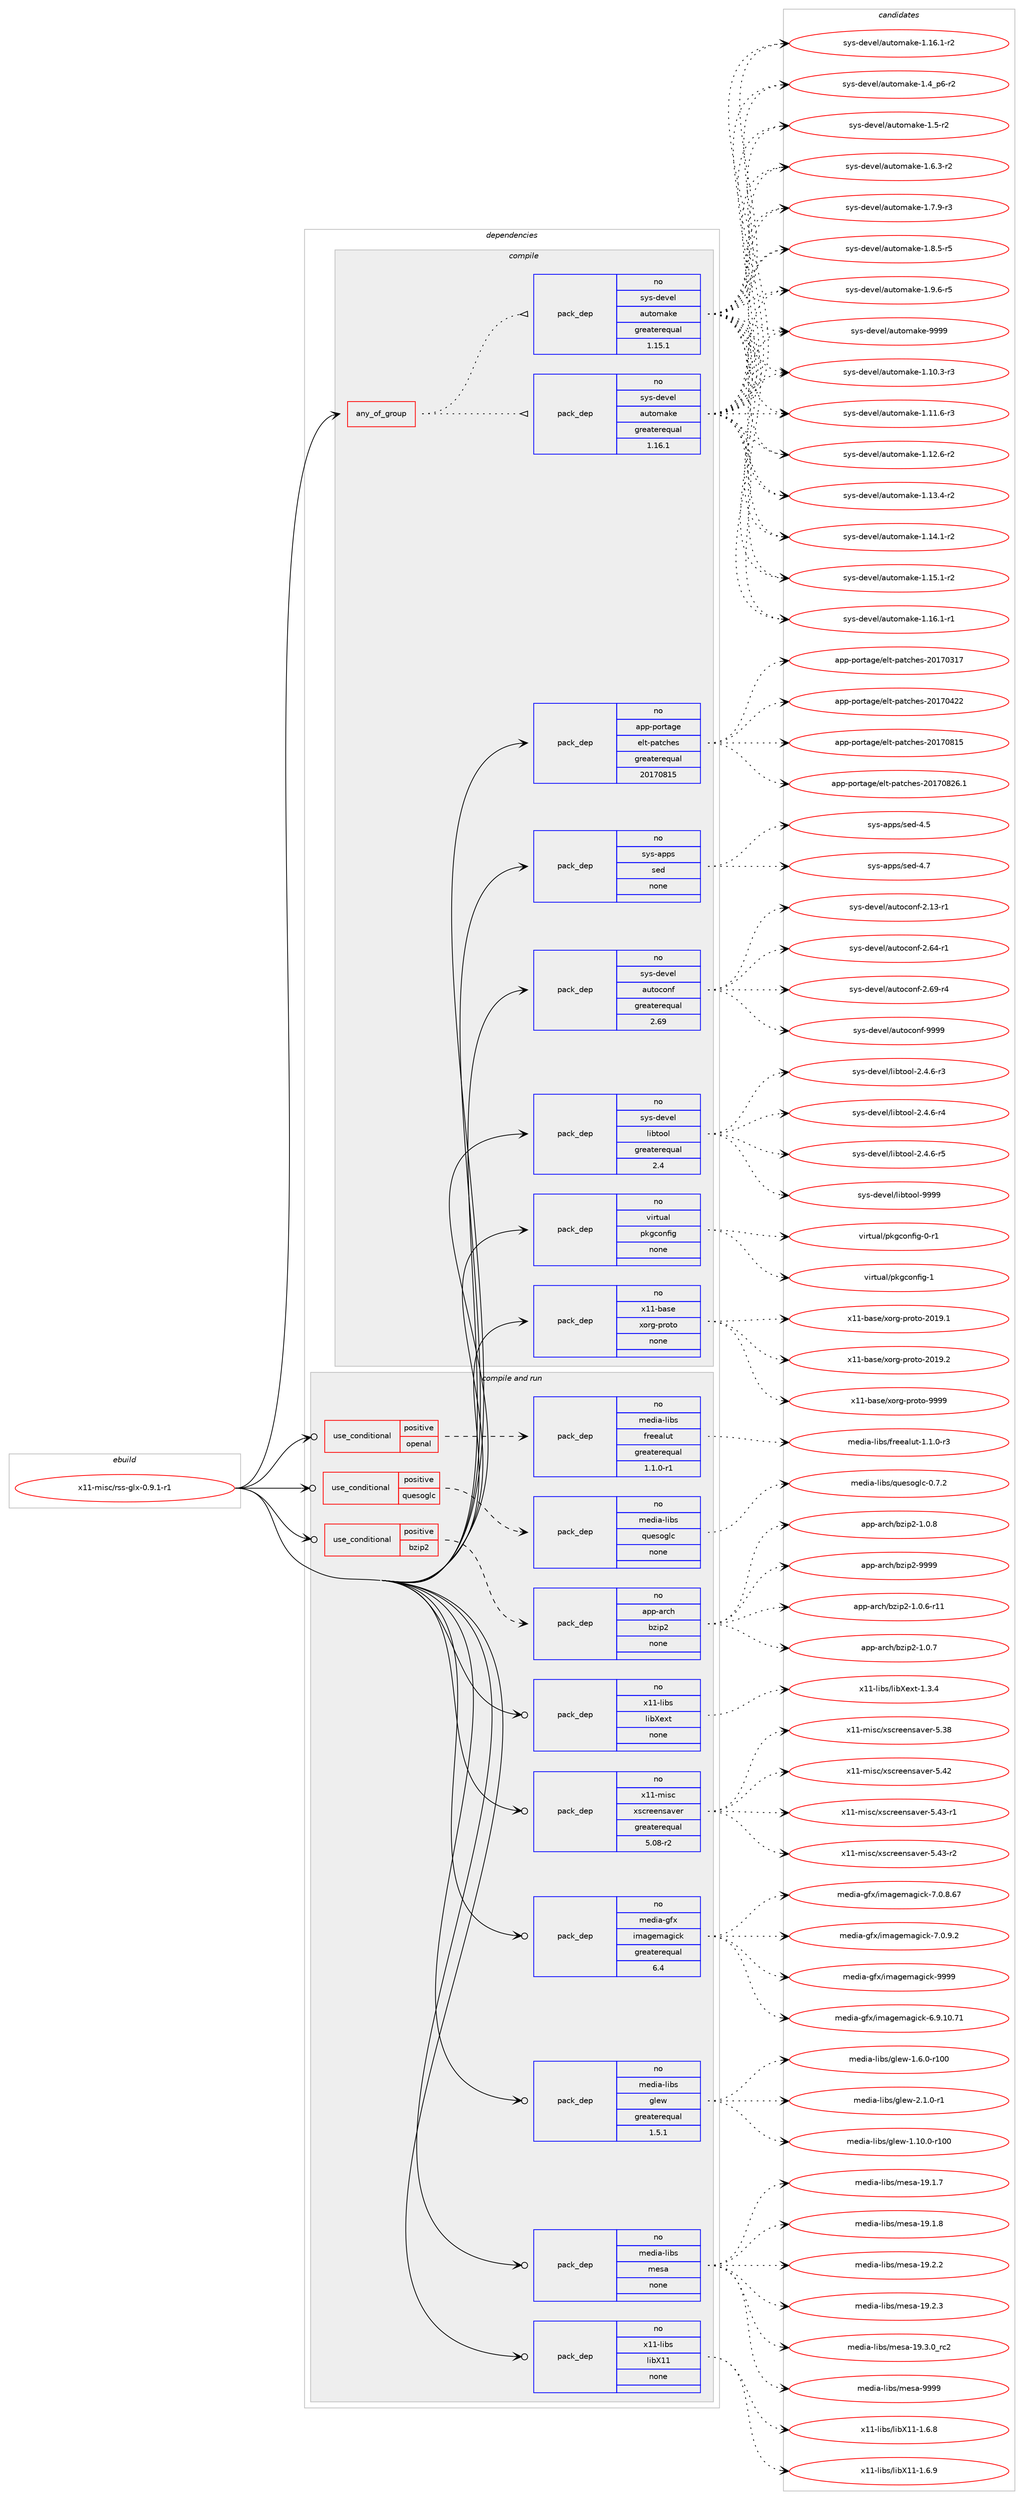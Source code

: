 digraph prolog {

# *************
# Graph options
# *************

newrank=true;
concentrate=true;
compound=true;
graph [rankdir=LR,fontname=Helvetica,fontsize=10,ranksep=1.5];#, ranksep=2.5, nodesep=0.2];
edge  [arrowhead=vee];
node  [fontname=Helvetica,fontsize=10];

# **********
# The ebuild
# **********

subgraph cluster_leftcol {
color=gray;
rank=same;
label=<<i>ebuild</i>>;
id [label="x11-misc/rss-glx-0.9.1-r1", color=red, width=4, href="../x11-misc/rss-glx-0.9.1-r1.svg"];
}

# ****************
# The dependencies
# ****************

subgraph cluster_midcol {
color=gray;
label=<<i>dependencies</i>>;
subgraph cluster_compile {
fillcolor="#eeeeee";
style=filled;
label=<<i>compile</i>>;
subgraph any16103 {
dependency920446 [label=<<TABLE BORDER="0" CELLBORDER="1" CELLSPACING="0" CELLPADDING="4"><TR><TD CELLPADDING="10">any_of_group</TD></TR></TABLE>>, shape=none, color=red];subgraph pack683823 {
dependency920447 [label=<<TABLE BORDER="0" CELLBORDER="1" CELLSPACING="0" CELLPADDING="4" WIDTH="220"><TR><TD ROWSPAN="6" CELLPADDING="30">pack_dep</TD></TR><TR><TD WIDTH="110">no</TD></TR><TR><TD>sys-devel</TD></TR><TR><TD>automake</TD></TR><TR><TD>greaterequal</TD></TR><TR><TD>1.16.1</TD></TR></TABLE>>, shape=none, color=blue];
}
dependency920446:e -> dependency920447:w [weight=20,style="dotted",arrowhead="oinv"];
subgraph pack683824 {
dependency920448 [label=<<TABLE BORDER="0" CELLBORDER="1" CELLSPACING="0" CELLPADDING="4" WIDTH="220"><TR><TD ROWSPAN="6" CELLPADDING="30">pack_dep</TD></TR><TR><TD WIDTH="110">no</TD></TR><TR><TD>sys-devel</TD></TR><TR><TD>automake</TD></TR><TR><TD>greaterequal</TD></TR><TR><TD>1.15.1</TD></TR></TABLE>>, shape=none, color=blue];
}
dependency920446:e -> dependency920448:w [weight=20,style="dotted",arrowhead="oinv"];
}
id:e -> dependency920446:w [weight=20,style="solid",arrowhead="vee"];
subgraph pack683825 {
dependency920449 [label=<<TABLE BORDER="0" CELLBORDER="1" CELLSPACING="0" CELLPADDING="4" WIDTH="220"><TR><TD ROWSPAN="6" CELLPADDING="30">pack_dep</TD></TR><TR><TD WIDTH="110">no</TD></TR><TR><TD>app-portage</TD></TR><TR><TD>elt-patches</TD></TR><TR><TD>greaterequal</TD></TR><TR><TD>20170815</TD></TR></TABLE>>, shape=none, color=blue];
}
id:e -> dependency920449:w [weight=20,style="solid",arrowhead="vee"];
subgraph pack683826 {
dependency920450 [label=<<TABLE BORDER="0" CELLBORDER="1" CELLSPACING="0" CELLPADDING="4" WIDTH="220"><TR><TD ROWSPAN="6" CELLPADDING="30">pack_dep</TD></TR><TR><TD WIDTH="110">no</TD></TR><TR><TD>sys-apps</TD></TR><TR><TD>sed</TD></TR><TR><TD>none</TD></TR><TR><TD></TD></TR></TABLE>>, shape=none, color=blue];
}
id:e -> dependency920450:w [weight=20,style="solid",arrowhead="vee"];
subgraph pack683827 {
dependency920451 [label=<<TABLE BORDER="0" CELLBORDER="1" CELLSPACING="0" CELLPADDING="4" WIDTH="220"><TR><TD ROWSPAN="6" CELLPADDING="30">pack_dep</TD></TR><TR><TD WIDTH="110">no</TD></TR><TR><TD>sys-devel</TD></TR><TR><TD>autoconf</TD></TR><TR><TD>greaterequal</TD></TR><TR><TD>2.69</TD></TR></TABLE>>, shape=none, color=blue];
}
id:e -> dependency920451:w [weight=20,style="solid",arrowhead="vee"];
subgraph pack683828 {
dependency920452 [label=<<TABLE BORDER="0" CELLBORDER="1" CELLSPACING="0" CELLPADDING="4" WIDTH="220"><TR><TD ROWSPAN="6" CELLPADDING="30">pack_dep</TD></TR><TR><TD WIDTH="110">no</TD></TR><TR><TD>sys-devel</TD></TR><TR><TD>libtool</TD></TR><TR><TD>greaterequal</TD></TR><TR><TD>2.4</TD></TR></TABLE>>, shape=none, color=blue];
}
id:e -> dependency920452:w [weight=20,style="solid",arrowhead="vee"];
subgraph pack683829 {
dependency920453 [label=<<TABLE BORDER="0" CELLBORDER="1" CELLSPACING="0" CELLPADDING="4" WIDTH="220"><TR><TD ROWSPAN="6" CELLPADDING="30">pack_dep</TD></TR><TR><TD WIDTH="110">no</TD></TR><TR><TD>virtual</TD></TR><TR><TD>pkgconfig</TD></TR><TR><TD>none</TD></TR><TR><TD></TD></TR></TABLE>>, shape=none, color=blue];
}
id:e -> dependency920453:w [weight=20,style="solid",arrowhead="vee"];
subgraph pack683830 {
dependency920454 [label=<<TABLE BORDER="0" CELLBORDER="1" CELLSPACING="0" CELLPADDING="4" WIDTH="220"><TR><TD ROWSPAN="6" CELLPADDING="30">pack_dep</TD></TR><TR><TD WIDTH="110">no</TD></TR><TR><TD>x11-base</TD></TR><TR><TD>xorg-proto</TD></TR><TR><TD>none</TD></TR><TR><TD></TD></TR></TABLE>>, shape=none, color=blue];
}
id:e -> dependency920454:w [weight=20,style="solid",arrowhead="vee"];
}
subgraph cluster_compileandrun {
fillcolor="#eeeeee";
style=filled;
label=<<i>compile and run</i>>;
subgraph cond219929 {
dependency920455 [label=<<TABLE BORDER="0" CELLBORDER="1" CELLSPACING="0" CELLPADDING="4"><TR><TD ROWSPAN="3" CELLPADDING="10">use_conditional</TD></TR><TR><TD>positive</TD></TR><TR><TD>bzip2</TD></TR></TABLE>>, shape=none, color=red];
subgraph pack683831 {
dependency920456 [label=<<TABLE BORDER="0" CELLBORDER="1" CELLSPACING="0" CELLPADDING="4" WIDTH="220"><TR><TD ROWSPAN="6" CELLPADDING="30">pack_dep</TD></TR><TR><TD WIDTH="110">no</TD></TR><TR><TD>app-arch</TD></TR><TR><TD>bzip2</TD></TR><TR><TD>none</TD></TR><TR><TD></TD></TR></TABLE>>, shape=none, color=blue];
}
dependency920455:e -> dependency920456:w [weight=20,style="dashed",arrowhead="vee"];
}
id:e -> dependency920455:w [weight=20,style="solid",arrowhead="odotvee"];
subgraph cond219930 {
dependency920457 [label=<<TABLE BORDER="0" CELLBORDER="1" CELLSPACING="0" CELLPADDING="4"><TR><TD ROWSPAN="3" CELLPADDING="10">use_conditional</TD></TR><TR><TD>positive</TD></TR><TR><TD>openal</TD></TR></TABLE>>, shape=none, color=red];
subgraph pack683832 {
dependency920458 [label=<<TABLE BORDER="0" CELLBORDER="1" CELLSPACING="0" CELLPADDING="4" WIDTH="220"><TR><TD ROWSPAN="6" CELLPADDING="30">pack_dep</TD></TR><TR><TD WIDTH="110">no</TD></TR><TR><TD>media-libs</TD></TR><TR><TD>freealut</TD></TR><TR><TD>greaterequal</TD></TR><TR><TD>1.1.0-r1</TD></TR></TABLE>>, shape=none, color=blue];
}
dependency920457:e -> dependency920458:w [weight=20,style="dashed",arrowhead="vee"];
}
id:e -> dependency920457:w [weight=20,style="solid",arrowhead="odotvee"];
subgraph cond219931 {
dependency920459 [label=<<TABLE BORDER="0" CELLBORDER="1" CELLSPACING="0" CELLPADDING="4"><TR><TD ROWSPAN="3" CELLPADDING="10">use_conditional</TD></TR><TR><TD>positive</TD></TR><TR><TD>quesoglc</TD></TR></TABLE>>, shape=none, color=red];
subgraph pack683833 {
dependency920460 [label=<<TABLE BORDER="0" CELLBORDER="1" CELLSPACING="0" CELLPADDING="4" WIDTH="220"><TR><TD ROWSPAN="6" CELLPADDING="30">pack_dep</TD></TR><TR><TD WIDTH="110">no</TD></TR><TR><TD>media-libs</TD></TR><TR><TD>quesoglc</TD></TR><TR><TD>none</TD></TR><TR><TD></TD></TR></TABLE>>, shape=none, color=blue];
}
dependency920459:e -> dependency920460:w [weight=20,style="dashed",arrowhead="vee"];
}
id:e -> dependency920459:w [weight=20,style="solid",arrowhead="odotvee"];
subgraph pack683834 {
dependency920461 [label=<<TABLE BORDER="0" CELLBORDER="1" CELLSPACING="0" CELLPADDING="4" WIDTH="220"><TR><TD ROWSPAN="6" CELLPADDING="30">pack_dep</TD></TR><TR><TD WIDTH="110">no</TD></TR><TR><TD>media-gfx</TD></TR><TR><TD>imagemagick</TD></TR><TR><TD>greaterequal</TD></TR><TR><TD>6.4</TD></TR></TABLE>>, shape=none, color=blue];
}
id:e -> dependency920461:w [weight=20,style="solid",arrowhead="odotvee"];
subgraph pack683835 {
dependency920462 [label=<<TABLE BORDER="0" CELLBORDER="1" CELLSPACING="0" CELLPADDING="4" WIDTH="220"><TR><TD ROWSPAN="6" CELLPADDING="30">pack_dep</TD></TR><TR><TD WIDTH="110">no</TD></TR><TR><TD>media-libs</TD></TR><TR><TD>glew</TD></TR><TR><TD>greaterequal</TD></TR><TR><TD>1.5.1</TD></TR></TABLE>>, shape=none, color=blue];
}
id:e -> dependency920462:w [weight=20,style="solid",arrowhead="odotvee"];
subgraph pack683836 {
dependency920463 [label=<<TABLE BORDER="0" CELLBORDER="1" CELLSPACING="0" CELLPADDING="4" WIDTH="220"><TR><TD ROWSPAN="6" CELLPADDING="30">pack_dep</TD></TR><TR><TD WIDTH="110">no</TD></TR><TR><TD>media-libs</TD></TR><TR><TD>mesa</TD></TR><TR><TD>none</TD></TR><TR><TD></TD></TR></TABLE>>, shape=none, color=blue];
}
id:e -> dependency920463:w [weight=20,style="solid",arrowhead="odotvee"];
subgraph pack683837 {
dependency920464 [label=<<TABLE BORDER="0" CELLBORDER="1" CELLSPACING="0" CELLPADDING="4" WIDTH="220"><TR><TD ROWSPAN="6" CELLPADDING="30">pack_dep</TD></TR><TR><TD WIDTH="110">no</TD></TR><TR><TD>x11-libs</TD></TR><TR><TD>libX11</TD></TR><TR><TD>none</TD></TR><TR><TD></TD></TR></TABLE>>, shape=none, color=blue];
}
id:e -> dependency920464:w [weight=20,style="solid",arrowhead="odotvee"];
subgraph pack683838 {
dependency920465 [label=<<TABLE BORDER="0" CELLBORDER="1" CELLSPACING="0" CELLPADDING="4" WIDTH="220"><TR><TD ROWSPAN="6" CELLPADDING="30">pack_dep</TD></TR><TR><TD WIDTH="110">no</TD></TR><TR><TD>x11-libs</TD></TR><TR><TD>libXext</TD></TR><TR><TD>none</TD></TR><TR><TD></TD></TR></TABLE>>, shape=none, color=blue];
}
id:e -> dependency920465:w [weight=20,style="solid",arrowhead="odotvee"];
subgraph pack683839 {
dependency920466 [label=<<TABLE BORDER="0" CELLBORDER="1" CELLSPACING="0" CELLPADDING="4" WIDTH="220"><TR><TD ROWSPAN="6" CELLPADDING="30">pack_dep</TD></TR><TR><TD WIDTH="110">no</TD></TR><TR><TD>x11-misc</TD></TR><TR><TD>xscreensaver</TD></TR><TR><TD>greaterequal</TD></TR><TR><TD>5.08-r2</TD></TR></TABLE>>, shape=none, color=blue];
}
id:e -> dependency920466:w [weight=20,style="solid",arrowhead="odotvee"];
}
subgraph cluster_run {
fillcolor="#eeeeee";
style=filled;
label=<<i>run</i>>;
}
}

# **************
# The candidates
# **************

subgraph cluster_choices {
rank=same;
color=gray;
label=<<i>candidates</i>>;

subgraph choice683823 {
color=black;
nodesep=1;
choice11512111545100101118101108479711711611110997107101454946494846514511451 [label="sys-devel/automake-1.10.3-r3", color=red, width=4,href="../sys-devel/automake-1.10.3-r3.svg"];
choice11512111545100101118101108479711711611110997107101454946494946544511451 [label="sys-devel/automake-1.11.6-r3", color=red, width=4,href="../sys-devel/automake-1.11.6-r3.svg"];
choice11512111545100101118101108479711711611110997107101454946495046544511450 [label="sys-devel/automake-1.12.6-r2", color=red, width=4,href="../sys-devel/automake-1.12.6-r2.svg"];
choice11512111545100101118101108479711711611110997107101454946495146524511450 [label="sys-devel/automake-1.13.4-r2", color=red, width=4,href="../sys-devel/automake-1.13.4-r2.svg"];
choice11512111545100101118101108479711711611110997107101454946495246494511450 [label="sys-devel/automake-1.14.1-r2", color=red, width=4,href="../sys-devel/automake-1.14.1-r2.svg"];
choice11512111545100101118101108479711711611110997107101454946495346494511450 [label="sys-devel/automake-1.15.1-r2", color=red, width=4,href="../sys-devel/automake-1.15.1-r2.svg"];
choice11512111545100101118101108479711711611110997107101454946495446494511449 [label="sys-devel/automake-1.16.1-r1", color=red, width=4,href="../sys-devel/automake-1.16.1-r1.svg"];
choice11512111545100101118101108479711711611110997107101454946495446494511450 [label="sys-devel/automake-1.16.1-r2", color=red, width=4,href="../sys-devel/automake-1.16.1-r2.svg"];
choice115121115451001011181011084797117116111109971071014549465295112544511450 [label="sys-devel/automake-1.4_p6-r2", color=red, width=4,href="../sys-devel/automake-1.4_p6-r2.svg"];
choice11512111545100101118101108479711711611110997107101454946534511450 [label="sys-devel/automake-1.5-r2", color=red, width=4,href="../sys-devel/automake-1.5-r2.svg"];
choice115121115451001011181011084797117116111109971071014549465446514511450 [label="sys-devel/automake-1.6.3-r2", color=red, width=4,href="../sys-devel/automake-1.6.3-r2.svg"];
choice115121115451001011181011084797117116111109971071014549465546574511451 [label="sys-devel/automake-1.7.9-r3", color=red, width=4,href="../sys-devel/automake-1.7.9-r3.svg"];
choice115121115451001011181011084797117116111109971071014549465646534511453 [label="sys-devel/automake-1.8.5-r5", color=red, width=4,href="../sys-devel/automake-1.8.5-r5.svg"];
choice115121115451001011181011084797117116111109971071014549465746544511453 [label="sys-devel/automake-1.9.6-r5", color=red, width=4,href="../sys-devel/automake-1.9.6-r5.svg"];
choice115121115451001011181011084797117116111109971071014557575757 [label="sys-devel/automake-9999", color=red, width=4,href="../sys-devel/automake-9999.svg"];
dependency920447:e -> choice11512111545100101118101108479711711611110997107101454946494846514511451:w [style=dotted,weight="100"];
dependency920447:e -> choice11512111545100101118101108479711711611110997107101454946494946544511451:w [style=dotted,weight="100"];
dependency920447:e -> choice11512111545100101118101108479711711611110997107101454946495046544511450:w [style=dotted,weight="100"];
dependency920447:e -> choice11512111545100101118101108479711711611110997107101454946495146524511450:w [style=dotted,weight="100"];
dependency920447:e -> choice11512111545100101118101108479711711611110997107101454946495246494511450:w [style=dotted,weight="100"];
dependency920447:e -> choice11512111545100101118101108479711711611110997107101454946495346494511450:w [style=dotted,weight="100"];
dependency920447:e -> choice11512111545100101118101108479711711611110997107101454946495446494511449:w [style=dotted,weight="100"];
dependency920447:e -> choice11512111545100101118101108479711711611110997107101454946495446494511450:w [style=dotted,weight="100"];
dependency920447:e -> choice115121115451001011181011084797117116111109971071014549465295112544511450:w [style=dotted,weight="100"];
dependency920447:e -> choice11512111545100101118101108479711711611110997107101454946534511450:w [style=dotted,weight="100"];
dependency920447:e -> choice115121115451001011181011084797117116111109971071014549465446514511450:w [style=dotted,weight="100"];
dependency920447:e -> choice115121115451001011181011084797117116111109971071014549465546574511451:w [style=dotted,weight="100"];
dependency920447:e -> choice115121115451001011181011084797117116111109971071014549465646534511453:w [style=dotted,weight="100"];
dependency920447:e -> choice115121115451001011181011084797117116111109971071014549465746544511453:w [style=dotted,weight="100"];
dependency920447:e -> choice115121115451001011181011084797117116111109971071014557575757:w [style=dotted,weight="100"];
}
subgraph choice683824 {
color=black;
nodesep=1;
choice11512111545100101118101108479711711611110997107101454946494846514511451 [label="sys-devel/automake-1.10.3-r3", color=red, width=4,href="../sys-devel/automake-1.10.3-r3.svg"];
choice11512111545100101118101108479711711611110997107101454946494946544511451 [label="sys-devel/automake-1.11.6-r3", color=red, width=4,href="../sys-devel/automake-1.11.6-r3.svg"];
choice11512111545100101118101108479711711611110997107101454946495046544511450 [label="sys-devel/automake-1.12.6-r2", color=red, width=4,href="../sys-devel/automake-1.12.6-r2.svg"];
choice11512111545100101118101108479711711611110997107101454946495146524511450 [label="sys-devel/automake-1.13.4-r2", color=red, width=4,href="../sys-devel/automake-1.13.4-r2.svg"];
choice11512111545100101118101108479711711611110997107101454946495246494511450 [label="sys-devel/automake-1.14.1-r2", color=red, width=4,href="../sys-devel/automake-1.14.1-r2.svg"];
choice11512111545100101118101108479711711611110997107101454946495346494511450 [label="sys-devel/automake-1.15.1-r2", color=red, width=4,href="../sys-devel/automake-1.15.1-r2.svg"];
choice11512111545100101118101108479711711611110997107101454946495446494511449 [label="sys-devel/automake-1.16.1-r1", color=red, width=4,href="../sys-devel/automake-1.16.1-r1.svg"];
choice11512111545100101118101108479711711611110997107101454946495446494511450 [label="sys-devel/automake-1.16.1-r2", color=red, width=4,href="../sys-devel/automake-1.16.1-r2.svg"];
choice115121115451001011181011084797117116111109971071014549465295112544511450 [label="sys-devel/automake-1.4_p6-r2", color=red, width=4,href="../sys-devel/automake-1.4_p6-r2.svg"];
choice11512111545100101118101108479711711611110997107101454946534511450 [label="sys-devel/automake-1.5-r2", color=red, width=4,href="../sys-devel/automake-1.5-r2.svg"];
choice115121115451001011181011084797117116111109971071014549465446514511450 [label="sys-devel/automake-1.6.3-r2", color=red, width=4,href="../sys-devel/automake-1.6.3-r2.svg"];
choice115121115451001011181011084797117116111109971071014549465546574511451 [label="sys-devel/automake-1.7.9-r3", color=red, width=4,href="../sys-devel/automake-1.7.9-r3.svg"];
choice115121115451001011181011084797117116111109971071014549465646534511453 [label="sys-devel/automake-1.8.5-r5", color=red, width=4,href="../sys-devel/automake-1.8.5-r5.svg"];
choice115121115451001011181011084797117116111109971071014549465746544511453 [label="sys-devel/automake-1.9.6-r5", color=red, width=4,href="../sys-devel/automake-1.9.6-r5.svg"];
choice115121115451001011181011084797117116111109971071014557575757 [label="sys-devel/automake-9999", color=red, width=4,href="../sys-devel/automake-9999.svg"];
dependency920448:e -> choice11512111545100101118101108479711711611110997107101454946494846514511451:w [style=dotted,weight="100"];
dependency920448:e -> choice11512111545100101118101108479711711611110997107101454946494946544511451:w [style=dotted,weight="100"];
dependency920448:e -> choice11512111545100101118101108479711711611110997107101454946495046544511450:w [style=dotted,weight="100"];
dependency920448:e -> choice11512111545100101118101108479711711611110997107101454946495146524511450:w [style=dotted,weight="100"];
dependency920448:e -> choice11512111545100101118101108479711711611110997107101454946495246494511450:w [style=dotted,weight="100"];
dependency920448:e -> choice11512111545100101118101108479711711611110997107101454946495346494511450:w [style=dotted,weight="100"];
dependency920448:e -> choice11512111545100101118101108479711711611110997107101454946495446494511449:w [style=dotted,weight="100"];
dependency920448:e -> choice11512111545100101118101108479711711611110997107101454946495446494511450:w [style=dotted,weight="100"];
dependency920448:e -> choice115121115451001011181011084797117116111109971071014549465295112544511450:w [style=dotted,weight="100"];
dependency920448:e -> choice11512111545100101118101108479711711611110997107101454946534511450:w [style=dotted,weight="100"];
dependency920448:e -> choice115121115451001011181011084797117116111109971071014549465446514511450:w [style=dotted,weight="100"];
dependency920448:e -> choice115121115451001011181011084797117116111109971071014549465546574511451:w [style=dotted,weight="100"];
dependency920448:e -> choice115121115451001011181011084797117116111109971071014549465646534511453:w [style=dotted,weight="100"];
dependency920448:e -> choice115121115451001011181011084797117116111109971071014549465746544511453:w [style=dotted,weight="100"];
dependency920448:e -> choice115121115451001011181011084797117116111109971071014557575757:w [style=dotted,weight="100"];
}
subgraph choice683825 {
color=black;
nodesep=1;
choice97112112451121111141169710310147101108116451129711699104101115455048495548514955 [label="app-portage/elt-patches-20170317", color=red, width=4,href="../app-portage/elt-patches-20170317.svg"];
choice97112112451121111141169710310147101108116451129711699104101115455048495548525050 [label="app-portage/elt-patches-20170422", color=red, width=4,href="../app-portage/elt-patches-20170422.svg"];
choice97112112451121111141169710310147101108116451129711699104101115455048495548564953 [label="app-portage/elt-patches-20170815", color=red, width=4,href="../app-portage/elt-patches-20170815.svg"];
choice971121124511211111411697103101471011081164511297116991041011154550484955485650544649 [label="app-portage/elt-patches-20170826.1", color=red, width=4,href="../app-portage/elt-patches-20170826.1.svg"];
dependency920449:e -> choice97112112451121111141169710310147101108116451129711699104101115455048495548514955:w [style=dotted,weight="100"];
dependency920449:e -> choice97112112451121111141169710310147101108116451129711699104101115455048495548525050:w [style=dotted,weight="100"];
dependency920449:e -> choice97112112451121111141169710310147101108116451129711699104101115455048495548564953:w [style=dotted,weight="100"];
dependency920449:e -> choice971121124511211111411697103101471011081164511297116991041011154550484955485650544649:w [style=dotted,weight="100"];
}
subgraph choice683826 {
color=black;
nodesep=1;
choice11512111545971121121154711510110045524653 [label="sys-apps/sed-4.5", color=red, width=4,href="../sys-apps/sed-4.5.svg"];
choice11512111545971121121154711510110045524655 [label="sys-apps/sed-4.7", color=red, width=4,href="../sys-apps/sed-4.7.svg"];
dependency920450:e -> choice11512111545971121121154711510110045524653:w [style=dotted,weight="100"];
dependency920450:e -> choice11512111545971121121154711510110045524655:w [style=dotted,weight="100"];
}
subgraph choice683827 {
color=black;
nodesep=1;
choice1151211154510010111810110847971171161119911111010245504649514511449 [label="sys-devel/autoconf-2.13-r1", color=red, width=4,href="../sys-devel/autoconf-2.13-r1.svg"];
choice1151211154510010111810110847971171161119911111010245504654524511449 [label="sys-devel/autoconf-2.64-r1", color=red, width=4,href="../sys-devel/autoconf-2.64-r1.svg"];
choice1151211154510010111810110847971171161119911111010245504654574511452 [label="sys-devel/autoconf-2.69-r4", color=red, width=4,href="../sys-devel/autoconf-2.69-r4.svg"];
choice115121115451001011181011084797117116111991111101024557575757 [label="sys-devel/autoconf-9999", color=red, width=4,href="../sys-devel/autoconf-9999.svg"];
dependency920451:e -> choice1151211154510010111810110847971171161119911111010245504649514511449:w [style=dotted,weight="100"];
dependency920451:e -> choice1151211154510010111810110847971171161119911111010245504654524511449:w [style=dotted,weight="100"];
dependency920451:e -> choice1151211154510010111810110847971171161119911111010245504654574511452:w [style=dotted,weight="100"];
dependency920451:e -> choice115121115451001011181011084797117116111991111101024557575757:w [style=dotted,weight="100"];
}
subgraph choice683828 {
color=black;
nodesep=1;
choice1151211154510010111810110847108105981161111111084550465246544511451 [label="sys-devel/libtool-2.4.6-r3", color=red, width=4,href="../sys-devel/libtool-2.4.6-r3.svg"];
choice1151211154510010111810110847108105981161111111084550465246544511452 [label="sys-devel/libtool-2.4.6-r4", color=red, width=4,href="../sys-devel/libtool-2.4.6-r4.svg"];
choice1151211154510010111810110847108105981161111111084550465246544511453 [label="sys-devel/libtool-2.4.6-r5", color=red, width=4,href="../sys-devel/libtool-2.4.6-r5.svg"];
choice1151211154510010111810110847108105981161111111084557575757 [label="sys-devel/libtool-9999", color=red, width=4,href="../sys-devel/libtool-9999.svg"];
dependency920452:e -> choice1151211154510010111810110847108105981161111111084550465246544511451:w [style=dotted,weight="100"];
dependency920452:e -> choice1151211154510010111810110847108105981161111111084550465246544511452:w [style=dotted,weight="100"];
dependency920452:e -> choice1151211154510010111810110847108105981161111111084550465246544511453:w [style=dotted,weight="100"];
dependency920452:e -> choice1151211154510010111810110847108105981161111111084557575757:w [style=dotted,weight="100"];
}
subgraph choice683829 {
color=black;
nodesep=1;
choice11810511411611797108471121071039911111010210510345484511449 [label="virtual/pkgconfig-0-r1", color=red, width=4,href="../virtual/pkgconfig-0-r1.svg"];
choice1181051141161179710847112107103991111101021051034549 [label="virtual/pkgconfig-1", color=red, width=4,href="../virtual/pkgconfig-1.svg"];
dependency920453:e -> choice11810511411611797108471121071039911111010210510345484511449:w [style=dotted,weight="100"];
dependency920453:e -> choice1181051141161179710847112107103991111101021051034549:w [style=dotted,weight="100"];
}
subgraph choice683830 {
color=black;
nodesep=1;
choice1204949459897115101471201111141034511211411111611145504849574649 [label="x11-base/xorg-proto-2019.1", color=red, width=4,href="../x11-base/xorg-proto-2019.1.svg"];
choice1204949459897115101471201111141034511211411111611145504849574650 [label="x11-base/xorg-proto-2019.2", color=red, width=4,href="../x11-base/xorg-proto-2019.2.svg"];
choice120494945989711510147120111114103451121141111161114557575757 [label="x11-base/xorg-proto-9999", color=red, width=4,href="../x11-base/xorg-proto-9999.svg"];
dependency920454:e -> choice1204949459897115101471201111141034511211411111611145504849574649:w [style=dotted,weight="100"];
dependency920454:e -> choice1204949459897115101471201111141034511211411111611145504849574650:w [style=dotted,weight="100"];
dependency920454:e -> choice120494945989711510147120111114103451121141111161114557575757:w [style=dotted,weight="100"];
}
subgraph choice683831 {
color=black;
nodesep=1;
choice97112112459711499104479812210511250454946484654451144949 [label="app-arch/bzip2-1.0.6-r11", color=red, width=4,href="../app-arch/bzip2-1.0.6-r11.svg"];
choice97112112459711499104479812210511250454946484655 [label="app-arch/bzip2-1.0.7", color=red, width=4,href="../app-arch/bzip2-1.0.7.svg"];
choice97112112459711499104479812210511250454946484656 [label="app-arch/bzip2-1.0.8", color=red, width=4,href="../app-arch/bzip2-1.0.8.svg"];
choice971121124597114991044798122105112504557575757 [label="app-arch/bzip2-9999", color=red, width=4,href="../app-arch/bzip2-9999.svg"];
dependency920456:e -> choice97112112459711499104479812210511250454946484654451144949:w [style=dotted,weight="100"];
dependency920456:e -> choice97112112459711499104479812210511250454946484655:w [style=dotted,weight="100"];
dependency920456:e -> choice97112112459711499104479812210511250454946484656:w [style=dotted,weight="100"];
dependency920456:e -> choice971121124597114991044798122105112504557575757:w [style=dotted,weight="100"];
}
subgraph choice683832 {
color=black;
nodesep=1;
choice10910110010597451081059811547102114101101971081171164549464946484511451 [label="media-libs/freealut-1.1.0-r3", color=red, width=4,href="../media-libs/freealut-1.1.0-r3.svg"];
dependency920458:e -> choice10910110010597451081059811547102114101101971081171164549464946484511451:w [style=dotted,weight="100"];
}
subgraph choice683833 {
color=black;
nodesep=1;
choice1091011001059745108105981154711311710111511110310899454846554650 [label="media-libs/quesoglc-0.7.2", color=red, width=4,href="../media-libs/quesoglc-0.7.2.svg"];
dependency920460:e -> choice1091011001059745108105981154711311710111511110310899454846554650:w [style=dotted,weight="100"];
}
subgraph choice683834 {
color=black;
nodesep=1;
choice10910110010597451031021204710510997103101109971031059910745544657464948465549 [label="media-gfx/imagemagick-6.9.10.71", color=red, width=4,href="../media-gfx/imagemagick-6.9.10.71.svg"];
choice109101100105974510310212047105109971031011099710310599107455546484656465455 [label="media-gfx/imagemagick-7.0.8.67", color=red, width=4,href="../media-gfx/imagemagick-7.0.8.67.svg"];
choice1091011001059745103102120471051099710310110997103105991074555464846574650 [label="media-gfx/imagemagick-7.0.9.2", color=red, width=4,href="../media-gfx/imagemagick-7.0.9.2.svg"];
choice1091011001059745103102120471051099710310110997103105991074557575757 [label="media-gfx/imagemagick-9999", color=red, width=4,href="../media-gfx/imagemagick-9999.svg"];
dependency920461:e -> choice10910110010597451031021204710510997103101109971031059910745544657464948465549:w [style=dotted,weight="100"];
dependency920461:e -> choice109101100105974510310212047105109971031011099710310599107455546484656465455:w [style=dotted,weight="100"];
dependency920461:e -> choice1091011001059745103102120471051099710310110997103105991074555464846574650:w [style=dotted,weight="100"];
dependency920461:e -> choice1091011001059745103102120471051099710310110997103105991074557575757:w [style=dotted,weight="100"];
}
subgraph choice683835 {
color=black;
nodesep=1;
choice109101100105974510810598115471031081011194549464948464845114494848 [label="media-libs/glew-1.10.0-r100", color=red, width=4,href="../media-libs/glew-1.10.0-r100.svg"];
choice1091011001059745108105981154710310810111945494654464845114494848 [label="media-libs/glew-1.6.0-r100", color=red, width=4,href="../media-libs/glew-1.6.0-r100.svg"];
choice109101100105974510810598115471031081011194550464946484511449 [label="media-libs/glew-2.1.0-r1", color=red, width=4,href="../media-libs/glew-2.1.0-r1.svg"];
dependency920462:e -> choice109101100105974510810598115471031081011194549464948464845114494848:w [style=dotted,weight="100"];
dependency920462:e -> choice1091011001059745108105981154710310810111945494654464845114494848:w [style=dotted,weight="100"];
dependency920462:e -> choice109101100105974510810598115471031081011194550464946484511449:w [style=dotted,weight="100"];
}
subgraph choice683836 {
color=black;
nodesep=1;
choice109101100105974510810598115471091011159745495746494655 [label="media-libs/mesa-19.1.7", color=red, width=4,href="../media-libs/mesa-19.1.7.svg"];
choice109101100105974510810598115471091011159745495746494656 [label="media-libs/mesa-19.1.8", color=red, width=4,href="../media-libs/mesa-19.1.8.svg"];
choice109101100105974510810598115471091011159745495746504650 [label="media-libs/mesa-19.2.2", color=red, width=4,href="../media-libs/mesa-19.2.2.svg"];
choice109101100105974510810598115471091011159745495746504651 [label="media-libs/mesa-19.2.3", color=red, width=4,href="../media-libs/mesa-19.2.3.svg"];
choice109101100105974510810598115471091011159745495746514648951149950 [label="media-libs/mesa-19.3.0_rc2", color=red, width=4,href="../media-libs/mesa-19.3.0_rc2.svg"];
choice10910110010597451081059811547109101115974557575757 [label="media-libs/mesa-9999", color=red, width=4,href="../media-libs/mesa-9999.svg"];
dependency920463:e -> choice109101100105974510810598115471091011159745495746494655:w [style=dotted,weight="100"];
dependency920463:e -> choice109101100105974510810598115471091011159745495746494656:w [style=dotted,weight="100"];
dependency920463:e -> choice109101100105974510810598115471091011159745495746504650:w [style=dotted,weight="100"];
dependency920463:e -> choice109101100105974510810598115471091011159745495746504651:w [style=dotted,weight="100"];
dependency920463:e -> choice109101100105974510810598115471091011159745495746514648951149950:w [style=dotted,weight="100"];
dependency920463:e -> choice10910110010597451081059811547109101115974557575757:w [style=dotted,weight="100"];
}
subgraph choice683837 {
color=black;
nodesep=1;
choice120494945108105981154710810598884949454946544656 [label="x11-libs/libX11-1.6.8", color=red, width=4,href="../x11-libs/libX11-1.6.8.svg"];
choice120494945108105981154710810598884949454946544657 [label="x11-libs/libX11-1.6.9", color=red, width=4,href="../x11-libs/libX11-1.6.9.svg"];
dependency920464:e -> choice120494945108105981154710810598884949454946544656:w [style=dotted,weight="100"];
dependency920464:e -> choice120494945108105981154710810598884949454946544657:w [style=dotted,weight="100"];
}
subgraph choice683838 {
color=black;
nodesep=1;
choice12049494510810598115471081059888101120116454946514652 [label="x11-libs/libXext-1.3.4", color=red, width=4,href="../x11-libs/libXext-1.3.4.svg"];
dependency920465:e -> choice12049494510810598115471081059888101120116454946514652:w [style=dotted,weight="100"];
}
subgraph choice683839 {
color=black;
nodesep=1;
choice120494945109105115994712011599114101101110115971181011144553465156 [label="x11-misc/xscreensaver-5.38", color=red, width=4,href="../x11-misc/xscreensaver-5.38.svg"];
choice120494945109105115994712011599114101101110115971181011144553465250 [label="x11-misc/xscreensaver-5.42", color=red, width=4,href="../x11-misc/xscreensaver-5.42.svg"];
choice1204949451091051159947120115991141011011101159711810111445534652514511449 [label="x11-misc/xscreensaver-5.43-r1", color=red, width=4,href="../x11-misc/xscreensaver-5.43-r1.svg"];
choice1204949451091051159947120115991141011011101159711810111445534652514511450 [label="x11-misc/xscreensaver-5.43-r2", color=red, width=4,href="../x11-misc/xscreensaver-5.43-r2.svg"];
dependency920466:e -> choice120494945109105115994712011599114101101110115971181011144553465156:w [style=dotted,weight="100"];
dependency920466:e -> choice120494945109105115994712011599114101101110115971181011144553465250:w [style=dotted,weight="100"];
dependency920466:e -> choice1204949451091051159947120115991141011011101159711810111445534652514511449:w [style=dotted,weight="100"];
dependency920466:e -> choice1204949451091051159947120115991141011011101159711810111445534652514511450:w [style=dotted,weight="100"];
}
}

}
